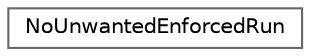 digraph "类继承关系图"
{
 // LATEX_PDF_SIZE
  bgcolor="transparent";
  edge [fontname=Helvetica,fontsize=10,labelfontname=Helvetica,labelfontsize=10];
  node [fontname=Helvetica,fontsize=10,shape=box,height=0.2,width=0.4];
  rankdir="LR";
  Node0 [id="Node000000",label="NoUnwantedEnforcedRun",height=0.2,width=0.4,color="grey40", fillcolor="white", style="filled",URL="$class_no_unwanted_enforced_run.html",tooltip=" "];
}
